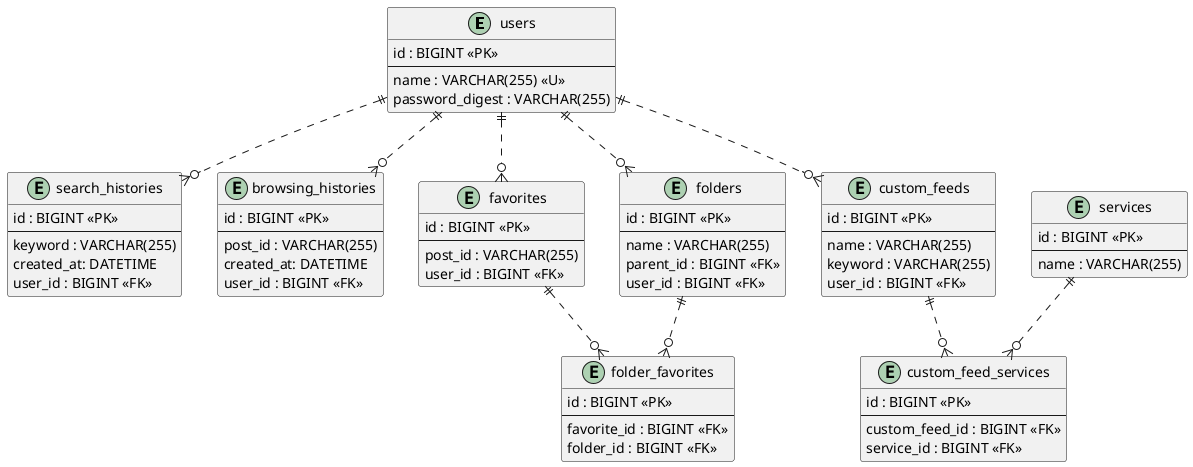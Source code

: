 @startuml

entity users {
    id : BIGINT <<PK>>
    --
    name : VARCHAR(255) <<U>>
    password_digest : VARCHAR(255)
}

entity search_histories {
    id : BIGINT <<PK>>
    --
    keyword : VARCHAR(255)
    created_at: DATETIME
    user_id : BIGINT <<FK>>
}

entity browsing_histories {
    id : BIGINT <<PK>>
    --
    post_id : VARCHAR(255)
    created_at: DATETIME
    user_id : BIGINT <<FK>>
}

entity favorites {
    id : BIGINT <<PK>>
    --
    post_id : VARCHAR(255)
    user_id : BIGINT <<FK>>
}

entity folders {
    id : BIGINT <<PK>>
    --
    name : VARCHAR(255)
    parent_id : BIGINT <<FK>>
    user_id : BIGINT <<FK>>
}

entity folder_favorites {
    id : BIGINT <<PK>>
    --
    favorite_id : BIGINT <<FK>>
    folder_id : BIGINT <<FK>>
}

entity custom_feeds {
    id : BIGINT <<PK>>
    --
    name : VARCHAR(255)
    keyword : VARCHAR(255)
    user_id : BIGINT <<FK>>
}

entity services {
    id : BIGINT <<PK>>
    --
    name : VARCHAR(255)
}

entity custom_feed_services {
    id : BIGINT <<PK>>
    --
    custom_feed_id : BIGINT <<FK>>
    service_id : BIGINT <<FK>>
}


users ||..o{ search_histories
users ||..o{ browsing_histories
users ||..o{ favorites
users ||..o{ folders
users ||..o{ custom_feeds

favorites ||..o{ folder_favorites
folders ||..o{ folder_favorites

custom_feeds ||..o{ custom_feed_services
services ||..o{ custom_feed_services

@enduml
